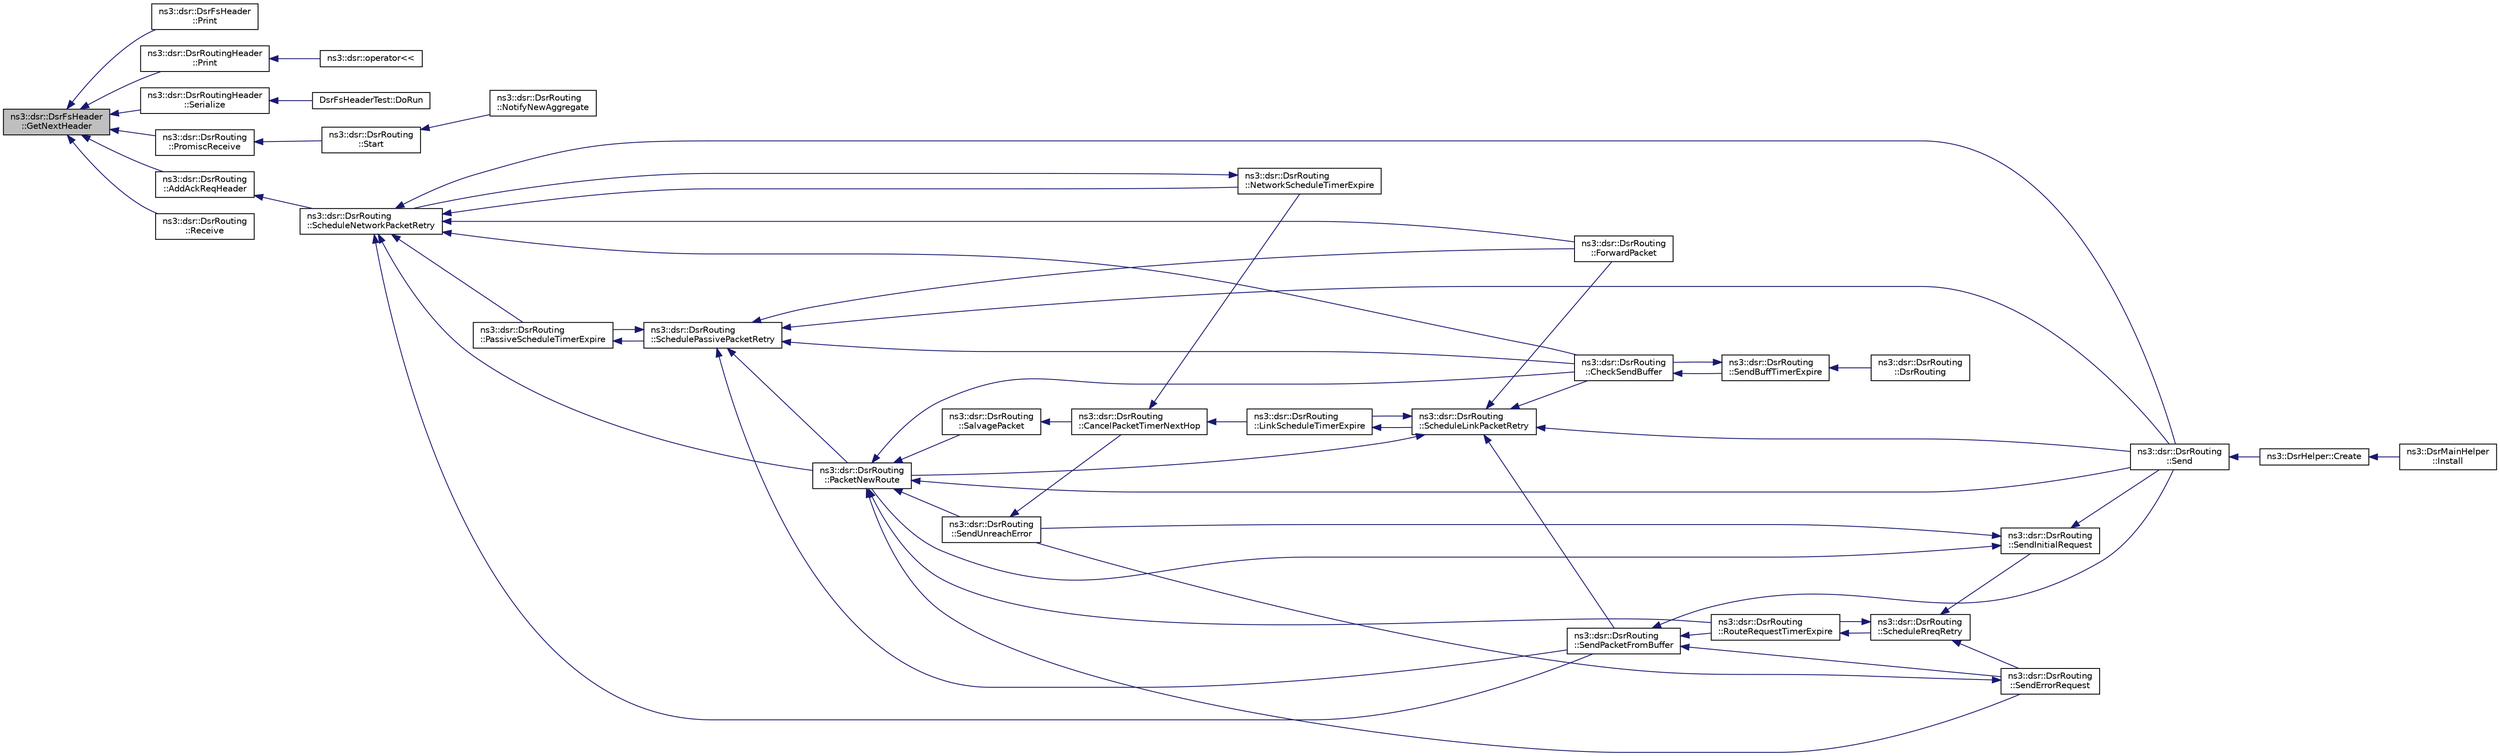 digraph "ns3::dsr::DsrFsHeader::GetNextHeader"
{
  edge [fontname="Helvetica",fontsize="10",labelfontname="Helvetica",labelfontsize="10"];
  node [fontname="Helvetica",fontsize="10",shape=record];
  rankdir="LR";
  Node1 [label="ns3::dsr::DsrFsHeader\l::GetNextHeader",height=0.2,width=0.4,color="black", fillcolor="grey75", style="filled", fontcolor="black"];
  Node1 -> Node2 [dir="back",color="midnightblue",fontsize="10",style="solid"];
  Node2 [label="ns3::dsr::DsrFsHeader\l::Print",height=0.2,width=0.4,color="black", fillcolor="white", style="filled",URL="$dc/dc2/classns3_1_1dsr_1_1DsrFsHeader.html#a9f59477ffb45d9bfaa9a5e02c787d637",tooltip="Print some informations about the packet. "];
  Node1 -> Node3 [dir="back",color="midnightblue",fontsize="10",style="solid"];
  Node3 [label="ns3::dsr::DsrRoutingHeader\l::Print",height=0.2,width=0.4,color="black", fillcolor="white", style="filled",URL="$dd/d47/classns3_1_1dsr_1_1DsrRoutingHeader.html#ae4ecc439ba7136ce4f4cbb07353ad7cc",tooltip="Print some informations about the packet. "];
  Node3 -> Node4 [dir="back",color="midnightblue",fontsize="10",style="solid"];
  Node4 [label="ns3::dsr::operator\<\<",height=0.2,width=0.4,color="black", fillcolor="white", style="filled",URL="$d3/d79/namespacens3_1_1dsr.html#a9dc67ae39788a83ff6e893c58e91d336"];
  Node1 -> Node5 [dir="back",color="midnightblue",fontsize="10",style="solid"];
  Node5 [label="ns3::dsr::DsrRoutingHeader\l::Serialize",height=0.2,width=0.4,color="black", fillcolor="white", style="filled",URL="$dd/d47/classns3_1_1dsr_1_1DsrRoutingHeader.html#aab7d92809ad6ad560f4297653e7ae2cc",tooltip="Serialize the packet. "];
  Node5 -> Node6 [dir="back",color="midnightblue",fontsize="10",style="solid"];
  Node6 [label="DsrFsHeaderTest::DoRun",height=0.2,width=0.4,color="black", fillcolor="white", style="filled",URL="$df/d37/classDsrFsHeaderTest.html#ac2495c11d1b567cebc81c0b0668f88b6",tooltip="Implementation to actually run this TestCase. "];
  Node1 -> Node7 [dir="back",color="midnightblue",fontsize="10",style="solid"];
  Node7 [label="ns3::dsr::DsrRouting\l::PromiscReceive",height=0.2,width=0.4,color="black", fillcolor="white", style="filled",URL="$df/d32/classns3_1_1dsr_1_1DsrRouting.html#a95d4ab6177fb07d4791a2ed82cd4a2bb",tooltip="Promiscuous receive data packets destined to some other node. "];
  Node7 -> Node8 [dir="back",color="midnightblue",fontsize="10",style="solid"];
  Node8 [label="ns3::dsr::DsrRouting\l::Start",height=0.2,width=0.4,color="black", fillcolor="white", style="filled",URL="$df/d32/classns3_1_1dsr_1_1DsrRouting.html#aa97c9bcf61e5623297563965740a8559"];
  Node8 -> Node9 [dir="back",color="midnightblue",fontsize="10",style="solid"];
  Node9 [label="ns3::dsr::DsrRouting\l::NotifyNewAggregate",height=0.2,width=0.4,color="black", fillcolor="white", style="filled",URL="$df/d32/classns3_1_1dsr_1_1DsrRouting.html#a7742bf3036dba9f9b24906b959be728e"];
  Node1 -> Node10 [dir="back",color="midnightblue",fontsize="10",style="solid"];
  Node10 [label="ns3::dsr::DsrRouting\l::AddAckReqHeader",height=0.2,width=0.4,color="black", fillcolor="white", style="filled",URL="$df/d32/classns3_1_1dsr_1_1DsrRouting.html#a8ce910f1c56dc238ff98117c784c4541",tooltip="This function is called to add ack request header for network acknowledgement. "];
  Node10 -> Node11 [dir="back",color="midnightblue",fontsize="10",style="solid"];
  Node11 [label="ns3::dsr::DsrRouting\l::ScheduleNetworkPacketRetry",height=0.2,width=0.4,color="black", fillcolor="white", style="filled",URL="$df/d32/classns3_1_1dsr_1_1DsrRouting.html#a6a18c6baa374d5e6a68f8952d1afdb13",tooltip="Schedule the packet retransmission based on network layer acknowledgment. "];
  Node11 -> Node12 [dir="back",color="midnightblue",fontsize="10",style="solid"];
  Node12 [label="ns3::dsr::DsrRouting\l::CheckSendBuffer",height=0.2,width=0.4,color="black", fillcolor="white", style="filled",URL="$df/d32/classns3_1_1dsr_1_1DsrRouting.html#a03ace9023e9fe58434dc004123c7d9e0",tooltip="Check the send buffer of packets with route when send buffer timer expire. "];
  Node12 -> Node13 [dir="back",color="midnightblue",fontsize="10",style="solid"];
  Node13 [label="ns3::dsr::DsrRouting\l::SendBuffTimerExpire",height=0.2,width=0.4,color="black", fillcolor="white", style="filled",URL="$df/d32/classns3_1_1dsr_1_1DsrRouting.html#a10273aec775b5cf12eafb03ee46c4397",tooltip="The send buffer timer expire. "];
  Node13 -> Node14 [dir="back",color="midnightblue",fontsize="10",style="solid"];
  Node14 [label="ns3::dsr::DsrRouting\l::DsrRouting",height=0.2,width=0.4,color="black", fillcolor="white", style="filled",URL="$df/d32/classns3_1_1dsr_1_1DsrRouting.html#a3b686bd293d4bd096180a1996171ccd1",tooltip="Constructor. "];
  Node13 -> Node12 [dir="back",color="midnightblue",fontsize="10",style="solid"];
  Node11 -> Node15 [dir="back",color="midnightblue",fontsize="10",style="solid"];
  Node15 [label="ns3::dsr::DsrRouting\l::PacketNewRoute",height=0.2,width=0.4,color="black", fillcolor="white", style="filled",URL="$df/d32/classns3_1_1dsr_1_1DsrRouting.html#ae70ab39db551d1d81afc081196f78017",tooltip="When route vector corrupted, originate a new packet, normally not happening. "];
  Node15 -> Node12 [dir="back",color="midnightblue",fontsize="10",style="solid"];
  Node15 -> Node16 [dir="back",color="midnightblue",fontsize="10",style="solid"];
  Node16 [label="ns3::dsr::DsrRouting\l::SendUnreachError",height=0.2,width=0.4,color="black", fillcolor="white", style="filled",URL="$df/d32/classns3_1_1dsr_1_1DsrRouting.html#ace5dd08bac91fa199ddfac7e81125a62",tooltip="This function is responsible for sending error packets in case of break link to next hop..."];
  Node16 -> Node17 [dir="back",color="midnightblue",fontsize="10",style="solid"];
  Node17 [label="ns3::dsr::DsrRouting\l::CancelPacketTimerNextHop",height=0.2,width=0.4,color="black", fillcolor="white", style="filled",URL="$df/d32/classns3_1_1dsr_1_1DsrRouting.html#a215e6fcab10ee0d744a657f0af2695c6",tooltip="Cancel the packet retransmission timer for a all maintenance entries with nextHop address..."];
  Node17 -> Node18 [dir="back",color="midnightblue",fontsize="10",style="solid"];
  Node18 [label="ns3::dsr::DsrRouting\l::LinkScheduleTimerExpire",height=0.2,width=0.4,color="black", fillcolor="white", style="filled",URL="$df/d32/classns3_1_1dsr_1_1DsrRouting.html#ab0ce215bf5359f4d6d4541b8a479007c",tooltip="This function deals with packet retransmission timer expire using link acknowledgment. "];
  Node18 -> Node19 [dir="back",color="midnightblue",fontsize="10",style="solid"];
  Node19 [label="ns3::dsr::DsrRouting\l::ScheduleLinkPacketRetry",height=0.2,width=0.4,color="black", fillcolor="white", style="filled",URL="$df/d32/classns3_1_1dsr_1_1DsrRouting.html#a947d831bc0964240b1a41b3a09832eff",tooltip="Schedule the packet retransmission based on link-layer acknowledgment. "];
  Node19 -> Node12 [dir="back",color="midnightblue",fontsize="10",style="solid"];
  Node19 -> Node15 [dir="back",color="midnightblue",fontsize="10",style="solid"];
  Node19 -> Node20 [dir="back",color="midnightblue",fontsize="10",style="solid"];
  Node20 [label="ns3::dsr::DsrRouting\l::Send",height=0.2,width=0.4,color="black", fillcolor="white", style="filled",URL="$df/d32/classns3_1_1dsr_1_1DsrRouting.html#af67eeb07193d10db8308cb4ecbe08b02",tooltip="This function is called by higher layer protocol when sending packets. "];
  Node20 -> Node21 [dir="back",color="midnightblue",fontsize="10",style="solid"];
  Node21 [label="ns3::DsrHelper::Create",height=0.2,width=0.4,color="black", fillcolor="white", style="filled",URL="$d2/d31/classns3_1_1DsrHelper.html#ad855c0aae21f5a7d6cc5ed6d31ac5034"];
  Node21 -> Node22 [dir="back",color="midnightblue",fontsize="10",style="solid"];
  Node22 [label="ns3::DsrMainHelper\l::Install",height=0.2,width=0.4,color="black", fillcolor="white", style="filled",URL="$df/dd9/classns3_1_1DsrMainHelper.html#a48e42ffd63ee3199d504fb811c0b422e"];
  Node19 -> Node23 [dir="back",color="midnightblue",fontsize="10",style="solid"];
  Node23 [label="ns3::dsr::DsrRouting\l::SendPacketFromBuffer",height=0.2,width=0.4,color="black", fillcolor="white", style="filled",URL="$df/d32/classns3_1_1dsr_1_1DsrRouting.html#a1a862a16f3a5527f9425763864ac3e80",tooltip="This function is responsible for sending out data packets when have route, if no route found..."];
  Node23 -> Node20 [dir="back",color="midnightblue",fontsize="10",style="solid"];
  Node23 -> Node24 [dir="back",color="midnightblue",fontsize="10",style="solid"];
  Node24 [label="ns3::dsr::DsrRouting\l::SendErrorRequest",height=0.2,width=0.4,color="black", fillcolor="white", style="filled",URL="$df/d32/classns3_1_1dsr_1_1DsrRouting.html#ae2100978eb9447540ceceeda17e95cea",tooltip="Send the error request packet. "];
  Node24 -> Node16 [dir="back",color="midnightblue",fontsize="10",style="solid"];
  Node23 -> Node25 [dir="back",color="midnightblue",fontsize="10",style="solid"];
  Node25 [label="ns3::dsr::DsrRouting\l::RouteRequestTimerExpire",height=0.2,width=0.4,color="black", fillcolor="white", style="filled",URL="$df/d32/classns3_1_1dsr_1_1DsrRouting.html#aa839b89cdf568048c4d09941b59e46d4"];
  Node25 -> Node26 [dir="back",color="midnightblue",fontsize="10",style="solid"];
  Node26 [label="ns3::dsr::DsrRouting\l::ScheduleRreqRetry",height=0.2,width=0.4,color="black", fillcolor="white", style="filled",URL="$df/d32/classns3_1_1dsr_1_1DsrRouting.html#a056b38f3af6c2992be89b8fc5cb15448",tooltip="Schedule the route request retry. "];
  Node26 -> Node27 [dir="back",color="midnightblue",fontsize="10",style="solid"];
  Node27 [label="ns3::dsr::DsrRouting\l::SendInitialRequest",height=0.2,width=0.4,color="black", fillcolor="white", style="filled",URL="$df/d32/classns3_1_1dsr_1_1DsrRouting.html#a74777d1806e768fccc1c2fe169b42c98",tooltip="Broadcast the route request packet in subnet. "];
  Node27 -> Node15 [dir="back",color="midnightblue",fontsize="10",style="solid"];
  Node27 -> Node16 [dir="back",color="midnightblue",fontsize="10",style="solid"];
  Node27 -> Node20 [dir="back",color="midnightblue",fontsize="10",style="solid"];
  Node26 -> Node24 [dir="back",color="midnightblue",fontsize="10",style="solid"];
  Node26 -> Node25 [dir="back",color="midnightblue",fontsize="10",style="solid"];
  Node19 -> Node18 [dir="back",color="midnightblue",fontsize="10",style="solid"];
  Node19 -> Node28 [dir="back",color="midnightblue",fontsize="10",style="solid"];
  Node28 [label="ns3::dsr::DsrRouting\l::ForwardPacket",height=0.2,width=0.4,color="black", fillcolor="white", style="filled",URL="$df/d32/classns3_1_1dsr_1_1DsrRouting.html#acae8a2eb510c8c9331104ab2aff29591",tooltip="Forward the packet using the route saved in the source route option header. "];
  Node17 -> Node29 [dir="back",color="midnightblue",fontsize="10",style="solid"];
  Node29 [label="ns3::dsr::DsrRouting\l::NetworkScheduleTimerExpire",height=0.2,width=0.4,color="black", fillcolor="white", style="filled",URL="$df/d32/classns3_1_1dsr_1_1DsrRouting.html#aabcdf59bcb4907718986626a7a402dad",tooltip="This function deals with packet retransmission timer expire using network acknowledgment. "];
  Node29 -> Node11 [dir="back",color="midnightblue",fontsize="10",style="solid"];
  Node15 -> Node20 [dir="back",color="midnightblue",fontsize="10",style="solid"];
  Node15 -> Node30 [dir="back",color="midnightblue",fontsize="10",style="solid"];
  Node30 [label="ns3::dsr::DsrRouting\l::SalvagePacket",height=0.2,width=0.4,color="black", fillcolor="white", style="filled",URL="$df/d32/classns3_1_1dsr_1_1DsrRouting.html#a83dd51056e4e48ad538ff41fda129272",tooltip="Salvage the packet which has been transmitted for 3 times. "];
  Node30 -> Node17 [dir="back",color="midnightblue",fontsize="10",style="solid"];
  Node15 -> Node24 [dir="back",color="midnightblue",fontsize="10",style="solid"];
  Node15 -> Node25 [dir="back",color="midnightblue",fontsize="10",style="solid"];
  Node11 -> Node20 [dir="back",color="midnightblue",fontsize="10",style="solid"];
  Node11 -> Node23 [dir="back",color="midnightblue",fontsize="10",style="solid"];
  Node11 -> Node31 [dir="back",color="midnightblue",fontsize="10",style="solid"];
  Node31 [label="ns3::dsr::DsrRouting\l::PassiveScheduleTimerExpire",height=0.2,width=0.4,color="black", fillcolor="white", style="filled",URL="$df/d32/classns3_1_1dsr_1_1DsrRouting.html#a2f93ffc379338703d6b6a923dff44dd5",tooltip="This function deals with packet retransmission timer expire using passive acknowledgment. "];
  Node31 -> Node32 [dir="back",color="midnightblue",fontsize="10",style="solid"];
  Node32 [label="ns3::dsr::DsrRouting\l::SchedulePassivePacketRetry",height=0.2,width=0.4,color="black", fillcolor="white", style="filled",URL="$df/d32/classns3_1_1dsr_1_1DsrRouting.html#abfdfa37822a492971fdf24540b635039",tooltip="Schedule the packet retransmission based on passive acknowledgment. "];
  Node32 -> Node12 [dir="back",color="midnightblue",fontsize="10",style="solid"];
  Node32 -> Node15 [dir="back",color="midnightblue",fontsize="10",style="solid"];
  Node32 -> Node20 [dir="back",color="midnightblue",fontsize="10",style="solid"];
  Node32 -> Node23 [dir="back",color="midnightblue",fontsize="10",style="solid"];
  Node32 -> Node31 [dir="back",color="midnightblue",fontsize="10",style="solid"];
  Node32 -> Node28 [dir="back",color="midnightblue",fontsize="10",style="solid"];
  Node11 -> Node29 [dir="back",color="midnightblue",fontsize="10",style="solid"];
  Node11 -> Node28 [dir="back",color="midnightblue",fontsize="10",style="solid"];
  Node1 -> Node33 [dir="back",color="midnightblue",fontsize="10",style="solid"];
  Node33 [label="ns3::dsr::DsrRouting\l::Receive",height=0.2,width=0.4,color="black", fillcolor="white", style="filled",URL="$df/d32/classns3_1_1dsr_1_1DsrRouting.html#a4908cdae502d8bdca8a244d4420311e6"];
}
